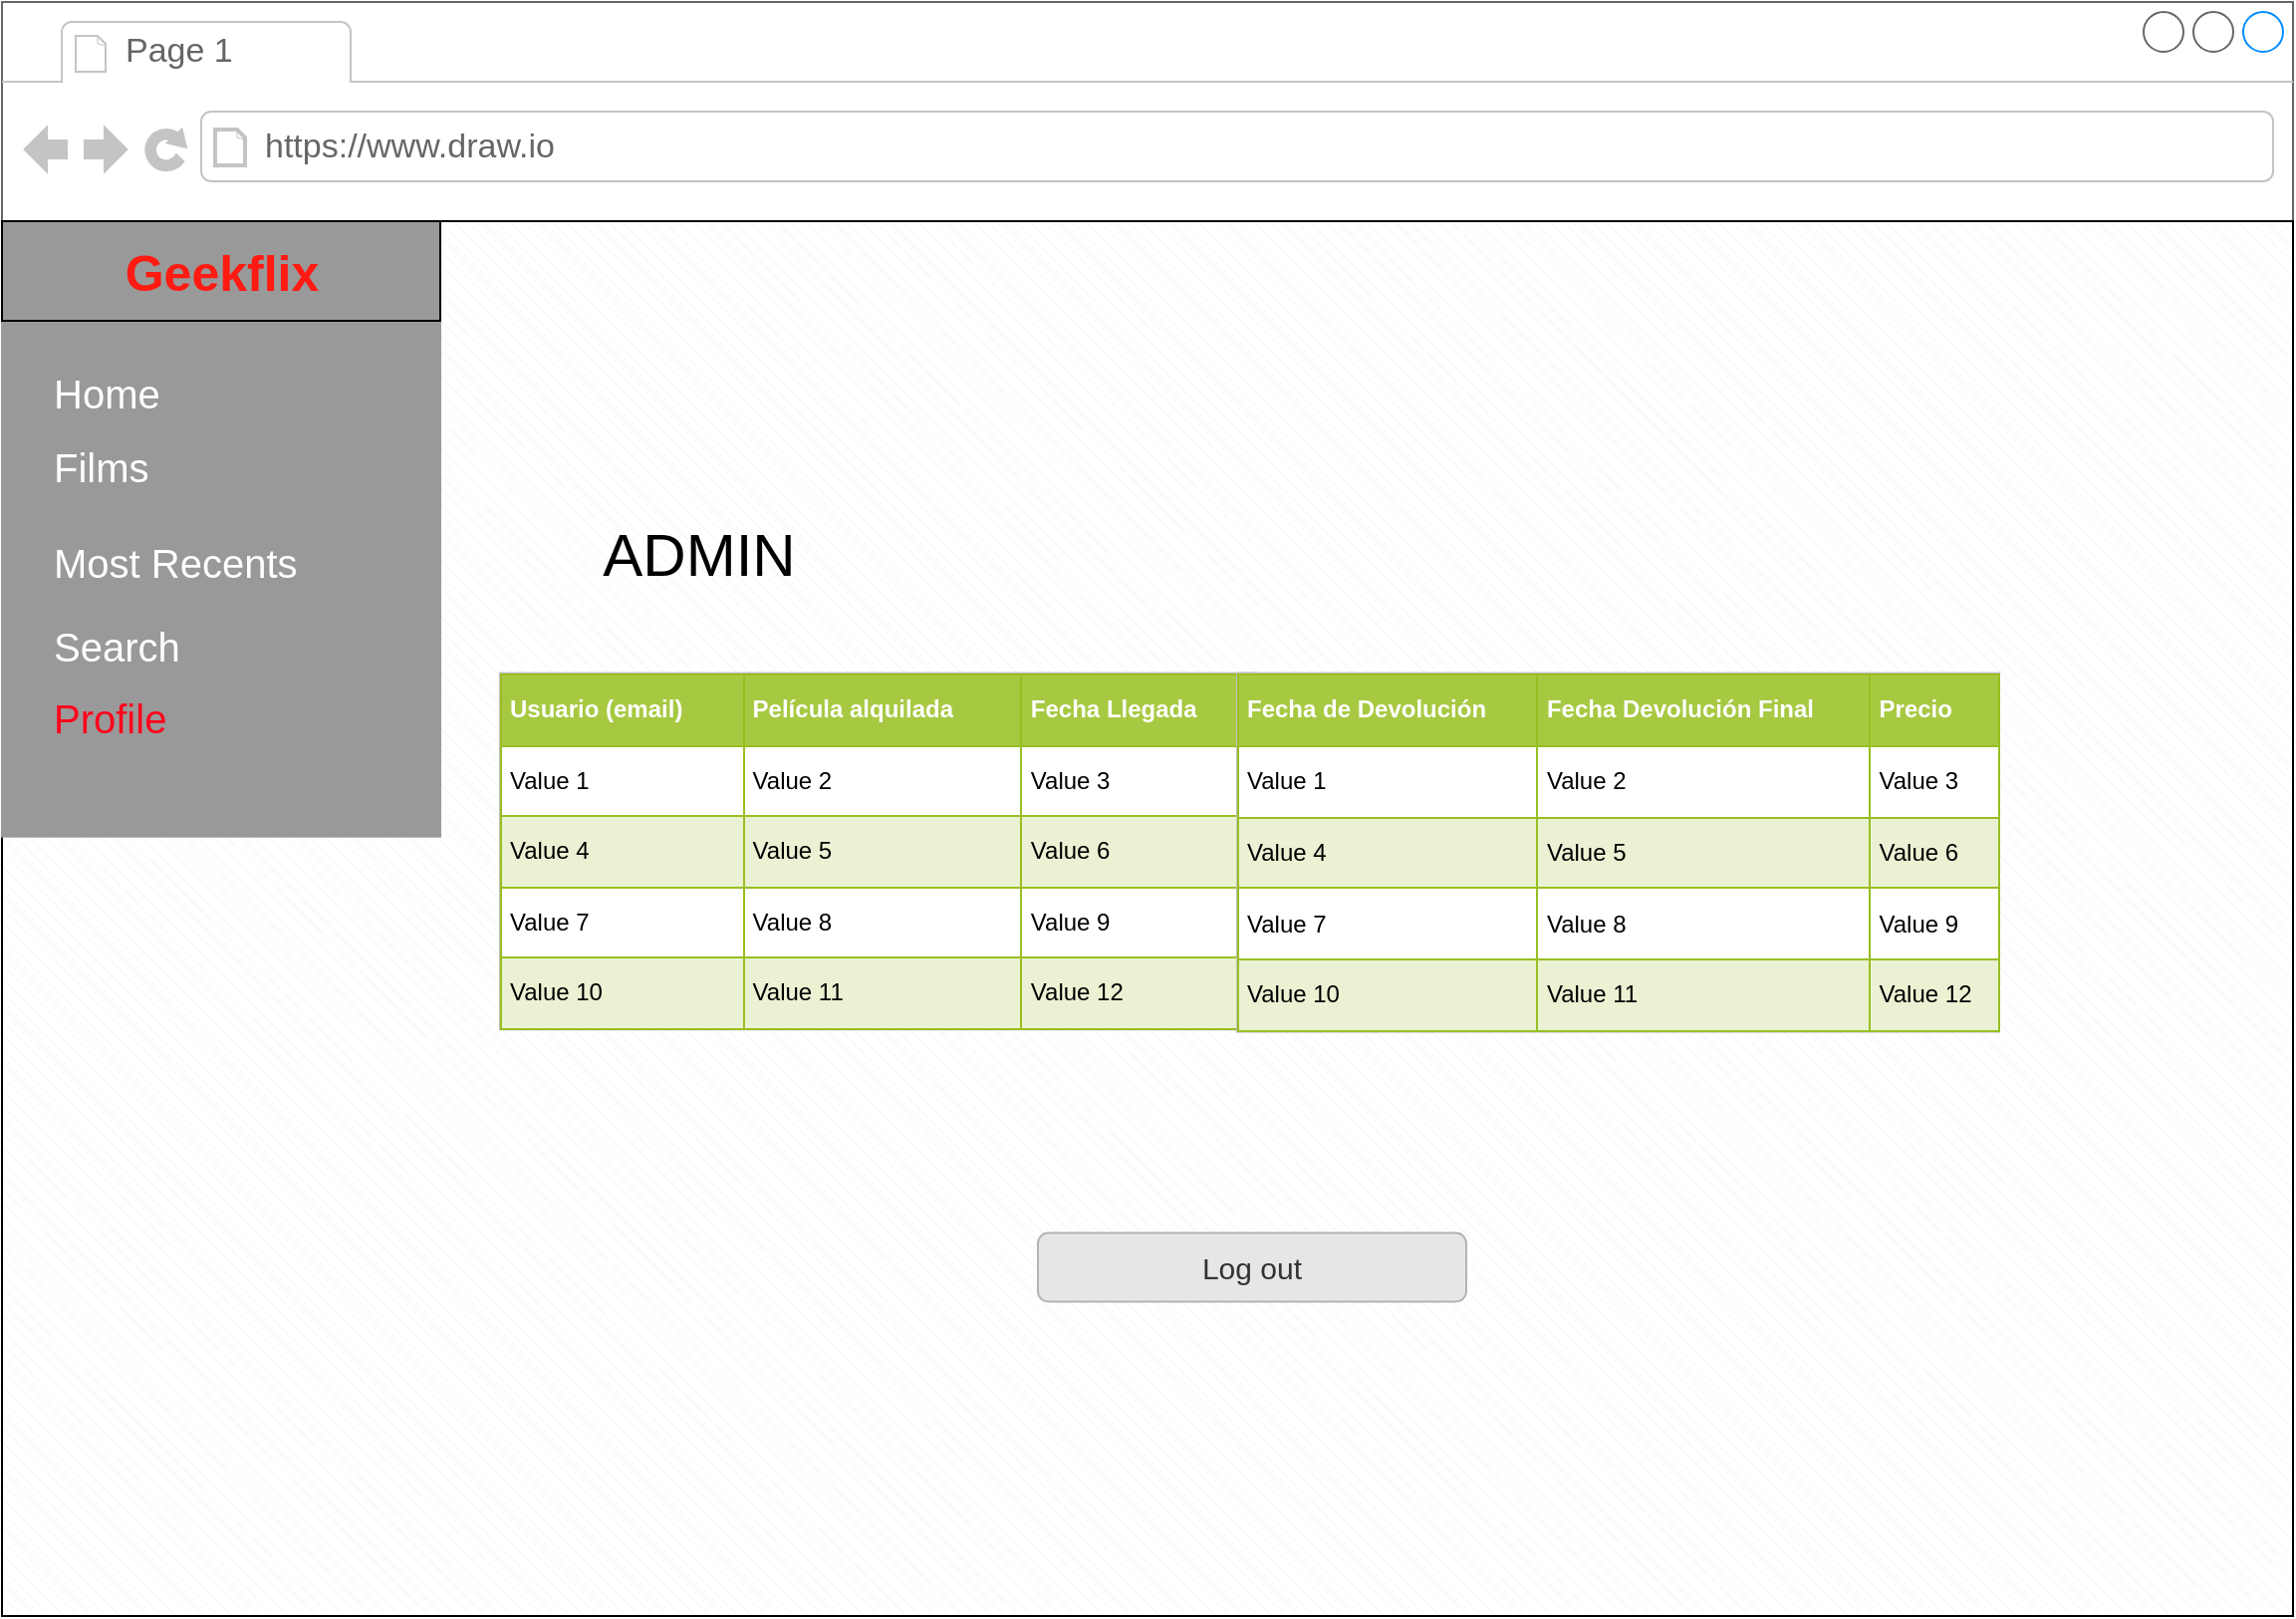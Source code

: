 <mxfile version="13.8.9" type="device"><diagram id="-zjbYzgjohMNVkpiHGCc" name="Page-1"><mxGraphModel dx="1483" dy="783" grid="1" gridSize="10" guides="1" tooltips="1" connect="1" arrows="1" fold="1" page="1" pageScale="1" pageWidth="1169" pageHeight="827" math="0" shadow="0"><root><mxCell id="0"/><mxCell id="1" parent="0"/><mxCell id="2dW8pkPDHdbsd-Pp3XIF-1" value="" style="strokeWidth=1;shadow=0;dashed=0;align=center;html=1;shape=mxgraph.mockup.containers.browserWindow;rSize=0;strokeColor=#666666;strokeColor2=#008cff;strokeColor3=#c4c4c4;mainText=,;recursiveResize=0;aspect=fixed;" parent="1" vertex="1"><mxGeometry x="10" y="9" width="1150" height="810" as="geometry"/></mxCell><mxCell id="2dW8pkPDHdbsd-Pp3XIF-2" value="Page 1" style="strokeWidth=1;shadow=0;dashed=0;align=center;html=1;shape=mxgraph.mockup.containers.anchor;fontSize=17;fontColor=#666666;align=left;" parent="2dW8pkPDHdbsd-Pp3XIF-1" vertex="1"><mxGeometry x="60" y="12" width="110" height="26" as="geometry"/></mxCell><mxCell id="2dW8pkPDHdbsd-Pp3XIF-3" value="https://www.draw.io" style="strokeWidth=1;shadow=0;dashed=0;align=center;html=1;shape=mxgraph.mockup.containers.anchor;rSize=0;fontSize=17;fontColor=#666666;align=left;" parent="2dW8pkPDHdbsd-Pp3XIF-1" vertex="1"><mxGeometry x="130" y="60" width="250" height="26" as="geometry"/></mxCell><mxCell id="2dW8pkPDHdbsd-Pp3XIF-4" value="" style="verticalLabelPosition=bottom;verticalAlign=top;html=1;shape=mxgraph.basic.patternFillRect;fillStyle=diagRev;step=5;fillStrokeWidth=0.2;fillStrokeColor=#dddddd;" parent="2dW8pkPDHdbsd-Pp3XIF-1" vertex="1"><mxGeometry y="110" width="1150" height="700" as="geometry"/></mxCell><mxCell id="2dW8pkPDHdbsd-Pp3XIF-18" value="&lt;table border=&quot;1&quot; width=&quot;100%&quot; cellpadding=&quot;4&quot; style=&quot;width: 100% ; height: 100% ; border-collapse: collapse&quot;&gt;&lt;tbody&gt;&lt;tr style=&quot;background-color: #a7c942 ; color: #ffffff ; border: 1px solid #98bf21&quot;&gt;&lt;th align=&quot;left&quot;&gt;Usuario (email)&lt;/th&gt;&lt;th align=&quot;left&quot;&gt;Película alquilada&lt;/th&gt;&lt;th align=&quot;left&quot;&gt;Fecha Llegada&lt;/th&gt;&lt;/tr&gt;&lt;tr style=&quot;border: 1px solid #98bf21&quot;&gt;&lt;td&gt;Value 1&lt;/td&gt;&lt;td&gt;Value 2&lt;/td&gt;&lt;td&gt;Value 3&lt;/td&gt;&lt;/tr&gt;&lt;tr style=&quot;background-color: #eaf2d3 ; border: 1px solid #98bf21&quot;&gt;&lt;td&gt;Value 4&lt;/td&gt;&lt;td&gt;Value 5&lt;/td&gt;&lt;td&gt;Value 6&lt;/td&gt;&lt;/tr&gt;&lt;tr style=&quot;border: 1px solid #98bf21&quot;&gt;&lt;td&gt;Value 7&lt;/td&gt;&lt;td&gt;Value 8&lt;/td&gt;&lt;td&gt;Value 9&lt;/td&gt;&lt;/tr&gt;&lt;tr style=&quot;background-color: #eaf2d3 ; border: 1px solid #98bf21&quot;&gt;&lt;td&gt;Value 10&lt;/td&gt;&lt;td&gt;Value 11&lt;/td&gt;&lt;td&gt;Value 12&lt;/td&gt;&lt;/tr&gt;&lt;/tbody&gt;&lt;/table&gt;" style="text;html=1;strokeColor=#c0c0c0;fillColor=#ffffff;overflow=fill;rounded=0;aspect=fixed;" parent="2dW8pkPDHdbsd-Pp3XIF-1" vertex="1"><mxGeometry x="250" y="336.8" width="380" height="178.82" as="geometry"/></mxCell><mxCell id="2dW8pkPDHdbsd-Pp3XIF-19" value="&lt;table border=&quot;1&quot; width=&quot;100%&quot; cellpadding=&quot;4&quot; style=&quot;width: 100% ; height: 100% ; border-collapse: collapse&quot;&gt;&lt;tbody&gt;&lt;tr style=&quot;background-color: #a7c942 ; color: #ffffff ; border: 1px solid #98bf21&quot;&gt;&lt;th align=&quot;left&quot;&gt;Fecha de Devolución&lt;/th&gt;&lt;th align=&quot;left&quot;&gt;Fecha Devolución Final&lt;/th&gt;&lt;th align=&quot;left&quot;&gt;Precio&lt;/th&gt;&lt;/tr&gt;&lt;tr style=&quot;border: 1px solid #98bf21&quot;&gt;&lt;td&gt;Value 1&lt;/td&gt;&lt;td&gt;Value 2&lt;/td&gt;&lt;td&gt;Value 3&lt;/td&gt;&lt;/tr&gt;&lt;tr style=&quot;background-color: #eaf2d3 ; border: 1px solid #98bf21&quot;&gt;&lt;td&gt;Value 4&lt;/td&gt;&lt;td&gt;Value 5&lt;/td&gt;&lt;td&gt;Value 6&lt;/td&gt;&lt;/tr&gt;&lt;tr style=&quot;border: 1px solid #98bf21&quot;&gt;&lt;td&gt;Value 7&lt;/td&gt;&lt;td&gt;Value 8&lt;/td&gt;&lt;td&gt;Value 9&lt;/td&gt;&lt;/tr&gt;&lt;tr style=&quot;background-color: #eaf2d3 ; border: 1px solid #98bf21&quot;&gt;&lt;td&gt;Value 10&lt;/td&gt;&lt;td&gt;Value 11&lt;/td&gt;&lt;td&gt;Value 12&lt;/td&gt;&lt;/tr&gt;&lt;/tbody&gt;&lt;/table&gt;" style="text;html=1;strokeColor=#c0c0c0;fillColor=#ffffff;overflow=fill;rounded=0;aspect=fixed;" parent="2dW8pkPDHdbsd-Pp3XIF-1" vertex="1"><mxGeometry x="620" y="336.8" width="382.5" height="180" as="geometry"/></mxCell><mxCell id="2dW8pkPDHdbsd-Pp3XIF-41" value="" style="strokeWidth=1;shadow=0;dashed=0;align=center;html=1;shape=mxgraph.mockup.forms.rrect;rSize=0;strokeColor=#999999;labelBackgroundColor=none;fontSize=25;fontColor=#FFFFFF;fillColor=#999999;" parent="2dW8pkPDHdbsd-Pp3XIF-1" vertex="1"><mxGeometry y="110" width="220" height="308.824" as="geometry"/></mxCell><mxCell id="2dW8pkPDHdbsd-Pp3XIF-42" value="&lt;b style=&quot;font-size: 25px ; font-family: &amp;#34;helvetica&amp;#34;&quot;&gt;&lt;font color=&quot;#ff1a12&quot;&gt;Geekflix&lt;/font&gt;&lt;/b&gt;" style="strokeWidth=1;shadow=0;dashed=0;align=center;html=1;shape=mxgraph.mockup.forms.rrect;rSize=0;fontColor=#008cff;fontSize=17;resizeWidth=1;fillColor=#999999;" parent="2dW8pkPDHdbsd-Pp3XIF-41" vertex="1"><mxGeometry width="220" height="50" relative="1" as="geometry"/></mxCell><mxCell id="2dW8pkPDHdbsd-Pp3XIF-43" value="" style="strokeWidth=1;shadow=0;dashed=0;align=center;html=1;shape=mxgraph.mockup.forms.anchor;fontSize=17;fontColor=#666666;align=left;spacingLeft=5;resizeWidth=1;" parent="2dW8pkPDHdbsd-Pp3XIF-41" vertex="1"><mxGeometry width="220.0" height="20" relative="1" as="geometry"><mxPoint y="50" as="offset"/></mxGeometry></mxCell><mxCell id="2dW8pkPDHdbsd-Pp3XIF-44" value="Home" style="strokeWidth=1;shadow=0;dashed=0;align=center;html=1;shape=mxgraph.mockup.forms.anchor;fontSize=20;align=left;spacingLeft=5;resizeWidth=1;labelBackgroundColor=none;fontColor=#FFFFFF;" parent="2dW8pkPDHdbsd-Pp3XIF-41" vertex="1"><mxGeometry width="187.5" height="20" relative="1" as="geometry"><mxPoint x="19" y="76" as="offset"/></mxGeometry></mxCell><mxCell id="2dW8pkPDHdbsd-Pp3XIF-45" value="Films" style="strokeWidth=1;shadow=0;dashed=0;align=center;html=1;shape=mxgraph.mockup.forms.anchor;fontSize=20;align=left;spacingLeft=5;resizeWidth=1;labelBackgroundColor=none;fontColor=#FFFFFF;" parent="2dW8pkPDHdbsd-Pp3XIF-41" vertex="1"><mxGeometry width="187.5" height="20" relative="1" as="geometry"><mxPoint x="19" y="113" as="offset"/></mxGeometry></mxCell><mxCell id="2dW8pkPDHdbsd-Pp3XIF-46" value="Most Recents" style="strokeWidth=1;shadow=0;dashed=0;align=center;html=1;shape=mxgraph.mockup.forms.anchor;fontSize=20;align=left;spacingLeft=5;resizeWidth=1;labelBackgroundColor=none;fontColor=#FFFFFF;" parent="2dW8pkPDHdbsd-Pp3XIF-41" vertex="1"><mxGeometry x="19" y="159.555" width="187.5" height="22.235" as="geometry"/></mxCell><mxCell id="2dW8pkPDHdbsd-Pp3XIF-47" value="Search" style="strokeWidth=1;shadow=0;dashed=0;align=center;html=1;shape=mxgraph.mockup.forms.anchor;fontSize=20;align=left;spacingLeft=5;resizeWidth=1;labelBackgroundColor=none;fontColor=#FFFFFF;" parent="2dW8pkPDHdbsd-Pp3XIF-41" vertex="1"><mxGeometry x="19" y="202.794" width="187.5" height="20.588" as="geometry"/></mxCell><mxCell id="2dW8pkPDHdbsd-Pp3XIF-48" value="&lt;font color=&quot;#ff031c&quot;&gt;Profile&lt;/font&gt;" style="strokeWidth=1;shadow=0;dashed=0;align=center;html=1;shape=mxgraph.mockup.forms.anchor;fontSize=20;align=left;spacingLeft=5;resizeWidth=1;labelBackgroundColor=none;fontColor=#FFFFFF;" parent="2dW8pkPDHdbsd-Pp3XIF-41" vertex="1"><mxGeometry width="187.5" height="20" relative="1" as="geometry"><mxPoint x="19" y="239" as="offset"/></mxGeometry></mxCell><mxCell id="UNk6xbfthxjXiXjUOk_T-1" value="&lt;font style=&quot;font-size: 30px&quot;&gt;ADMIN&lt;/font&gt;" style="text;html=1;strokeColor=none;fillColor=none;align=center;verticalAlign=middle;whiteSpace=wrap;rounded=0;" vertex="1" parent="2dW8pkPDHdbsd-Pp3XIF-1"><mxGeometry x="300" y="267.8" width="100" height="19" as="geometry"/></mxCell><mxCell id="UNk6xbfthxjXiXjUOk_T-27" value="&lt;font style=&quot;font-size: 15px&quot;&gt;Log out&lt;/font&gt;" style="rounded=1;html=1;shadow=0;dashed=0;whiteSpace=wrap;fontSize=10;fillColor=#E6E6E6;align=center;strokeColor=#B3B3B3;fontColor=#333333;aspect=fixed;" vertex="1" parent="2dW8pkPDHdbsd-Pp3XIF-1"><mxGeometry x="520" y="617.8" width="215" height="34.4" as="geometry"/></mxCell></root></mxGraphModel></diagram></mxfile>